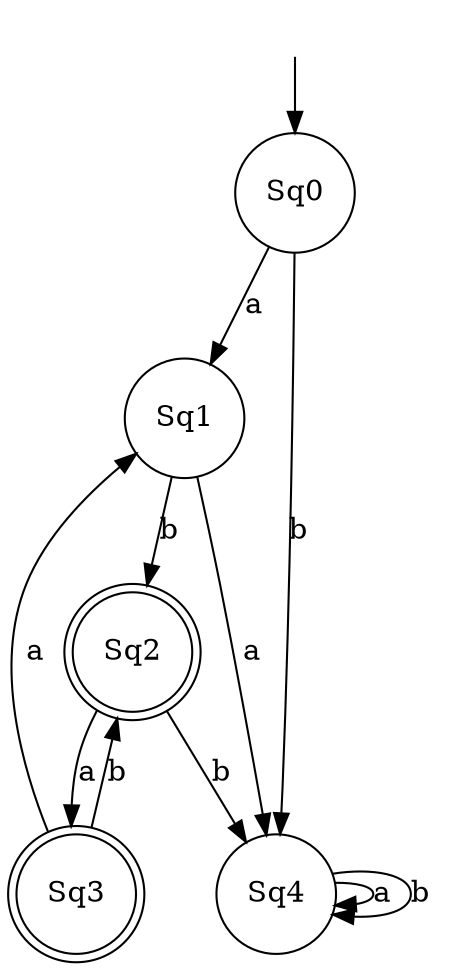 digraph{ { node[style = invis, shape = none, label = " ", width = 0, height = 0] SSS } node [shape = doublecircle]; Sq2  Sq3 ;  node [shape = circle]; SSS-> Sq0 Sq0 -> Sq1 [ label = "a" ]; Sq0 -> Sq4 [ label = "b" ]; Sq1 -> Sq4 [ label = "a" ]; Sq1 -> Sq2 [ label = "b" ]; Sq2 -> Sq3 [ label = "a" ]; Sq2 -> Sq4 [ label = "b" ]; Sq3 -> Sq1 [ label = "a" ]; Sq3 -> Sq2 [ label = "b" ]; Sq4 -> Sq4 [ label = "a" ]; Sq4 -> Sq4 [ label = "b" ]; }